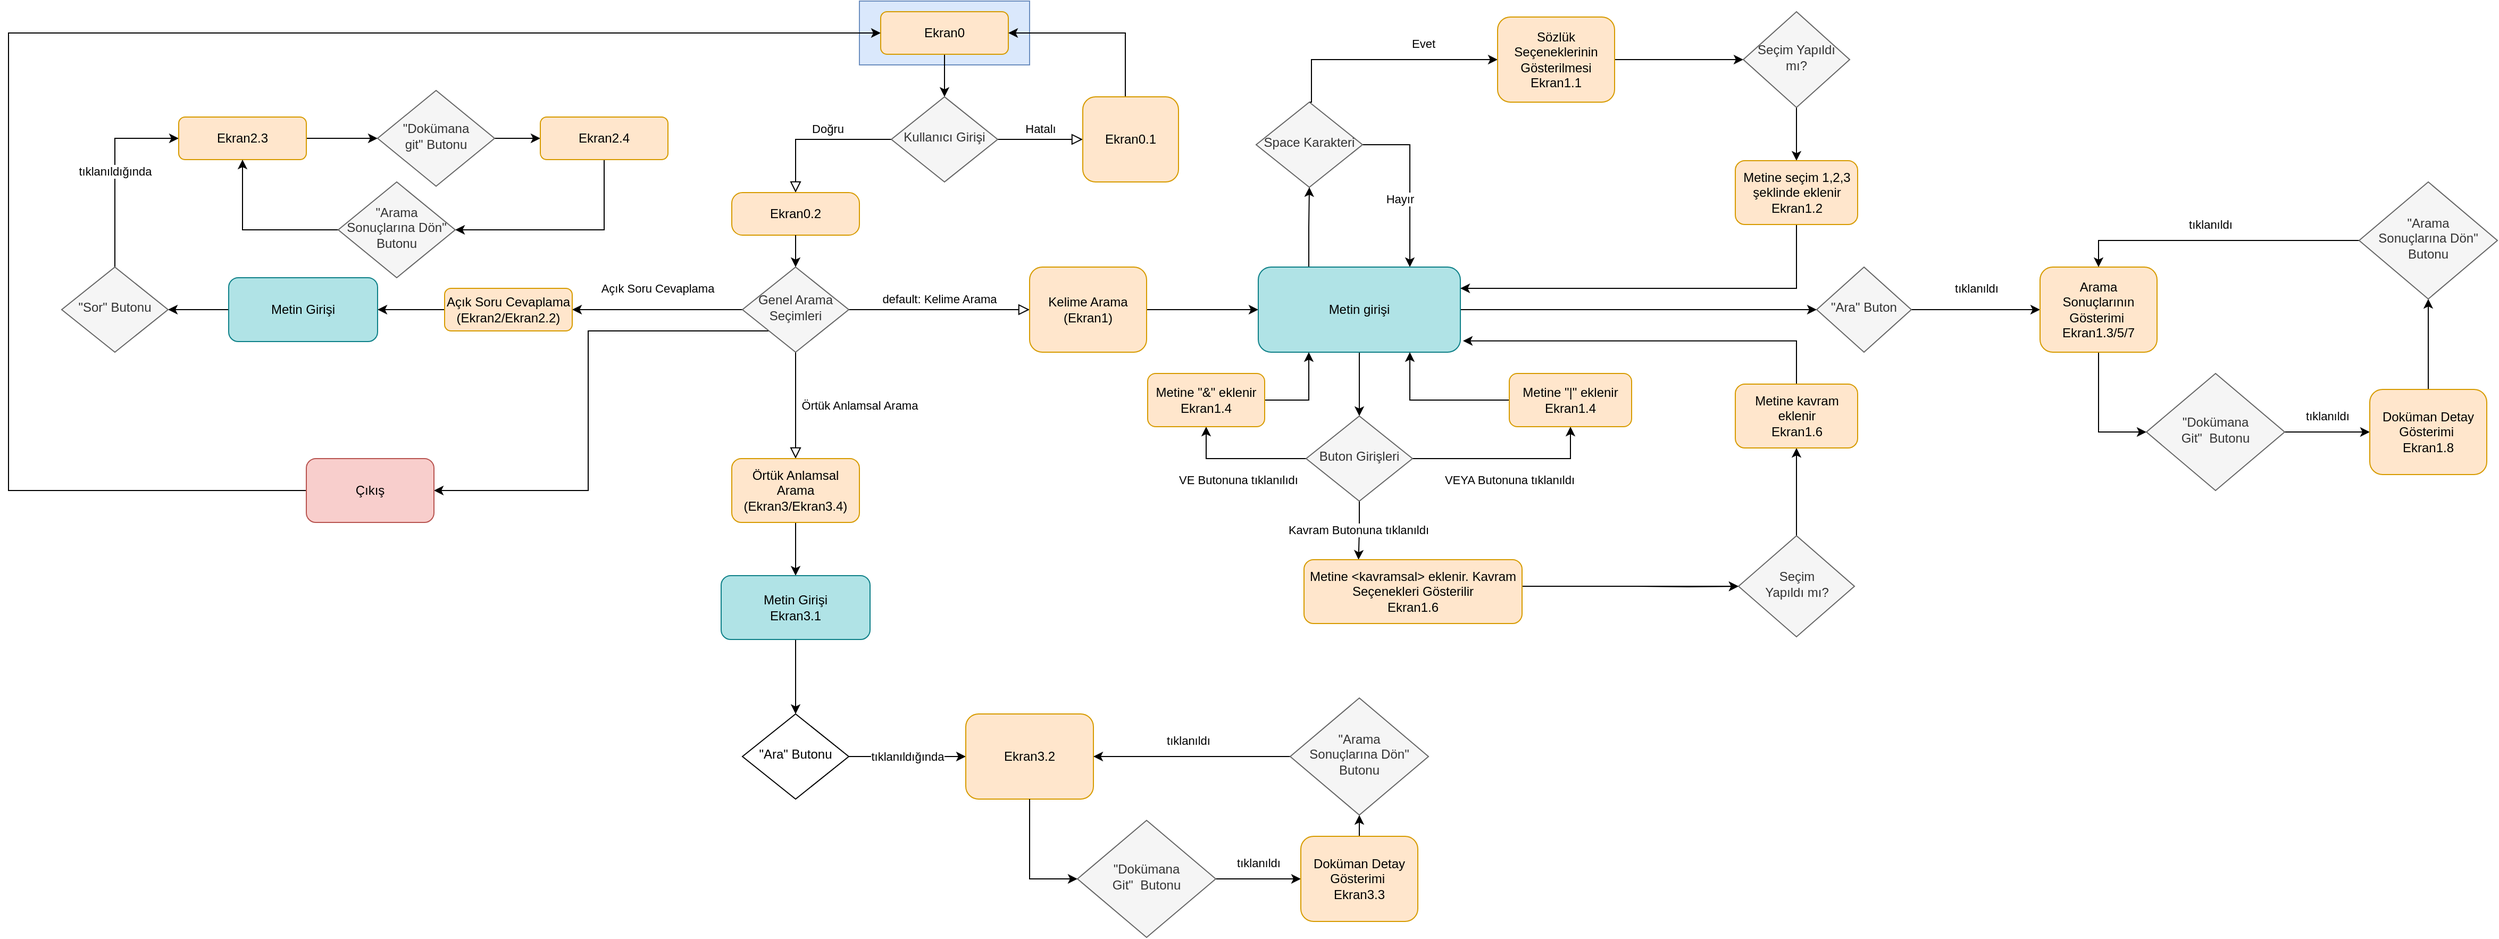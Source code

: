 <mxfile version="13.10.2" type="github">
  <diagram id="C5RBs43oDa-KdzZeNtuy" name="Page-1">
    <mxGraphModel dx="7747" dy="3273" grid="1" gridSize="10" guides="1" tooltips="1" connect="1" arrows="1" fold="1" page="1" pageScale="1" pageWidth="827" pageHeight="1169" math="0" shadow="0">
      <root>
        <mxCell id="WIyWlLk6GJQsqaUBKTNV-0" />
        <mxCell id="WIyWlLk6GJQsqaUBKTNV-1" parent="WIyWlLk6GJQsqaUBKTNV-0" />
        <mxCell id="Lr3nLyAAVqgkOwrDRTjN-86" value="" style="rounded=0;whiteSpace=wrap;html=1;fillColor=#dae8fc;strokeColor=#6c8ebf;" vertex="1" parent="WIyWlLk6GJQsqaUBKTNV-1">
          <mxGeometry x="180" y="30" width="160" height="60" as="geometry" />
        </mxCell>
        <mxCell id="Lr3nLyAAVqgkOwrDRTjN-85" style="edgeStyle=orthogonalEdgeStyle;rounded=0;orthogonalLoop=1;jettySize=auto;html=1;exitX=0.5;exitY=1;exitDx=0;exitDy=0;entryX=0.5;entryY=0;entryDx=0;entryDy=0;" edge="1" parent="WIyWlLk6GJQsqaUBKTNV-1" source="WIyWlLk6GJQsqaUBKTNV-3" target="WIyWlLk6GJQsqaUBKTNV-6">
          <mxGeometry relative="1" as="geometry" />
        </mxCell>
        <mxCell id="WIyWlLk6GJQsqaUBKTNV-3" value="Ekran0" style="rounded=1;whiteSpace=wrap;html=1;fontSize=12;glass=0;strokeWidth=1;shadow=0;fillColor=#ffe6cc;strokeColor=#d79b00;" parent="WIyWlLk6GJQsqaUBKTNV-1" vertex="1">
          <mxGeometry x="200" y="40" width="120" height="40" as="geometry" />
        </mxCell>
        <mxCell id="WIyWlLk6GJQsqaUBKTNV-4" value="Doğru" style="rounded=0;html=1;jettySize=auto;orthogonalLoop=1;fontSize=11;endArrow=block;endFill=0;endSize=8;strokeWidth=1;shadow=0;labelBackgroundColor=none;edgeStyle=orthogonalEdgeStyle;entryX=0.5;entryY=0;entryDx=0;entryDy=0;" parent="WIyWlLk6GJQsqaUBKTNV-1" source="WIyWlLk6GJQsqaUBKTNV-6" target="Lr3nLyAAVqgkOwrDRTjN-0" edge="1">
          <mxGeometry x="-0.143" y="-10" relative="1" as="geometry">
            <mxPoint as="offset" />
          </mxGeometry>
        </mxCell>
        <mxCell id="WIyWlLk6GJQsqaUBKTNV-5" value="Hatalı" style="edgeStyle=orthogonalEdgeStyle;rounded=0;html=1;jettySize=auto;orthogonalLoop=1;fontSize=11;endArrow=block;endFill=0;endSize=8;strokeWidth=1;shadow=0;labelBackgroundColor=none;" parent="WIyWlLk6GJQsqaUBKTNV-1" source="WIyWlLk6GJQsqaUBKTNV-6" target="WIyWlLk6GJQsqaUBKTNV-7" edge="1">
          <mxGeometry y="10" relative="1" as="geometry">
            <mxPoint as="offset" />
            <mxPoint x="370" y="170" as="targetPoint" />
          </mxGeometry>
        </mxCell>
        <mxCell id="WIyWlLk6GJQsqaUBKTNV-6" value="Kullanıcı Girişi" style="rhombus;whiteSpace=wrap;html=1;shadow=0;fontFamily=Helvetica;fontSize=12;align=center;strokeWidth=1;spacing=6;spacingTop=-4;fillColor=#f5f5f5;strokeColor=#666666;fontColor=#333333;" parent="WIyWlLk6GJQsqaUBKTNV-1" vertex="1">
          <mxGeometry x="210" y="120" width="100" height="80" as="geometry" />
        </mxCell>
        <mxCell id="Lr3nLyAAVqgkOwrDRTjN-12" style="edgeStyle=orthogonalEdgeStyle;rounded=0;orthogonalLoop=1;jettySize=auto;html=1;exitX=0.75;exitY=0;exitDx=0;exitDy=0;entryX=1;entryY=0.5;entryDx=0;entryDy=0;" edge="1" parent="WIyWlLk6GJQsqaUBKTNV-1" source="WIyWlLk6GJQsqaUBKTNV-7" target="WIyWlLk6GJQsqaUBKTNV-3">
          <mxGeometry relative="1" as="geometry">
            <mxPoint x="440" y="60" as="targetPoint" />
            <Array as="points">
              <mxPoint x="430" y="120" />
              <mxPoint x="430" y="60" />
            </Array>
          </mxGeometry>
        </mxCell>
        <mxCell id="WIyWlLk6GJQsqaUBKTNV-7" value="Ekran0.1" style="rounded=1;whiteSpace=wrap;html=1;fontSize=12;glass=0;strokeWidth=1;shadow=0;fillColor=#ffe6cc;strokeColor=#d79b00;" parent="WIyWlLk6GJQsqaUBKTNV-1" vertex="1">
          <mxGeometry x="390" y="120" width="90" height="80" as="geometry" />
        </mxCell>
        <mxCell id="WIyWlLk6GJQsqaUBKTNV-8" value="Örtük Anlamsal Arama" style="rounded=0;html=1;jettySize=auto;orthogonalLoop=1;fontSize=11;endArrow=block;endFill=0;endSize=8;strokeWidth=1;shadow=0;labelBackgroundColor=none;edgeStyle=orthogonalEdgeStyle;" parent="WIyWlLk6GJQsqaUBKTNV-1" source="WIyWlLk6GJQsqaUBKTNV-10" target="WIyWlLk6GJQsqaUBKTNV-11" edge="1">
          <mxGeometry y="60" relative="1" as="geometry">
            <mxPoint as="offset" />
            <Array as="points">
              <mxPoint x="120" y="440" />
            </Array>
          </mxGeometry>
        </mxCell>
        <mxCell id="WIyWlLk6GJQsqaUBKTNV-9" value="default: Kelime Arama" style="edgeStyle=orthogonalEdgeStyle;rounded=0;html=1;jettySize=auto;orthogonalLoop=1;fontSize=11;endArrow=block;endFill=0;endSize=8;strokeWidth=1;shadow=0;labelBackgroundColor=none;entryX=0;entryY=0.5;entryDx=0;entryDy=0;" parent="WIyWlLk6GJQsqaUBKTNV-1" source="WIyWlLk6GJQsqaUBKTNV-10" target="WIyWlLk6GJQsqaUBKTNV-12" edge="1">
          <mxGeometry y="10" relative="1" as="geometry">
            <mxPoint as="offset" />
            <mxPoint x="270" y="320" as="targetPoint" />
          </mxGeometry>
        </mxCell>
        <mxCell id="Lr3nLyAAVqgkOwrDRTjN-11" value="Açık Soru Cevaplama" style="edgeStyle=orthogonalEdgeStyle;rounded=0;orthogonalLoop=1;jettySize=auto;html=1;exitX=0;exitY=0.5;exitDx=0;exitDy=0;entryX=1;entryY=0.5;entryDx=0;entryDy=0;" edge="1" parent="WIyWlLk6GJQsqaUBKTNV-1" source="WIyWlLk6GJQsqaUBKTNV-10" target="Lr3nLyAAVqgkOwrDRTjN-10">
          <mxGeometry y="-20" relative="1" as="geometry">
            <mxPoint as="offset" />
          </mxGeometry>
        </mxCell>
        <mxCell id="Lr3nLyAAVqgkOwrDRTjN-54" style="edgeStyle=orthogonalEdgeStyle;rounded=0;orthogonalLoop=1;jettySize=auto;html=1;exitX=0;exitY=1;exitDx=0;exitDy=0;entryX=1;entryY=0.5;entryDx=0;entryDy=0;" edge="1" parent="WIyWlLk6GJQsqaUBKTNV-1" source="WIyWlLk6GJQsqaUBKTNV-10" target="Lr3nLyAAVqgkOwrDRTjN-53">
          <mxGeometry relative="1" as="geometry" />
        </mxCell>
        <mxCell id="WIyWlLk6GJQsqaUBKTNV-10" value="Genel Arama Seçimleri" style="rhombus;whiteSpace=wrap;html=1;shadow=0;fontFamily=Helvetica;fontSize=12;align=center;strokeWidth=1;spacing=6;spacingTop=-4;fillColor=#f5f5f5;strokeColor=#666666;fontColor=#333333;" parent="WIyWlLk6GJQsqaUBKTNV-1" vertex="1">
          <mxGeometry x="70" y="280" width="100" height="80" as="geometry" />
        </mxCell>
        <mxCell id="Lr3nLyAAVqgkOwrDRTjN-84" style="edgeStyle=orthogonalEdgeStyle;rounded=0;orthogonalLoop=1;jettySize=auto;html=1;exitX=0.5;exitY=1;exitDx=0;exitDy=0;entryX=0.5;entryY=0;entryDx=0;entryDy=0;" edge="1" parent="WIyWlLk6GJQsqaUBKTNV-1" source="WIyWlLk6GJQsqaUBKTNV-11" target="Lr3nLyAAVqgkOwrDRTjN-72">
          <mxGeometry relative="1" as="geometry" />
        </mxCell>
        <mxCell id="WIyWlLk6GJQsqaUBKTNV-11" value="Örtük Anlamsal Arama &lt;br&gt;(Ekran3/Ekran3.4)" style="rounded=1;whiteSpace=wrap;html=1;fontSize=12;glass=0;strokeWidth=1;shadow=0;fillColor=#ffe6cc;strokeColor=#d79b00;" parent="WIyWlLk6GJQsqaUBKTNV-1" vertex="1">
          <mxGeometry x="60" y="460" width="120" height="60" as="geometry" />
        </mxCell>
        <mxCell id="Lr3nLyAAVqgkOwrDRTjN-5" style="edgeStyle=orthogonalEdgeStyle;rounded=0;orthogonalLoop=1;jettySize=auto;html=1;exitX=1;exitY=0.5;exitDx=0;exitDy=0;entryX=0;entryY=0.5;entryDx=0;entryDy=0;" edge="1" parent="WIyWlLk6GJQsqaUBKTNV-1" source="WIyWlLk6GJQsqaUBKTNV-12" target="Lr3nLyAAVqgkOwrDRTjN-14">
          <mxGeometry relative="1" as="geometry">
            <mxPoint x="551" y="260" as="sourcePoint" />
          </mxGeometry>
        </mxCell>
        <mxCell id="WIyWlLk6GJQsqaUBKTNV-12" value="Kelime Arama&lt;br&gt;(Ekran1)" style="rounded=1;whiteSpace=wrap;html=1;fontSize=12;glass=0;strokeWidth=1;shadow=0;fillColor=#ffe6cc;strokeColor=#d79b00;" parent="WIyWlLk6GJQsqaUBKTNV-1" vertex="1">
          <mxGeometry x="340" y="280" width="110" height="80" as="geometry" />
        </mxCell>
        <mxCell id="Lr3nLyAAVqgkOwrDRTjN-0" value="Ekran0.2" style="rounded=1;whiteSpace=wrap;html=1;fontSize=12;glass=0;strokeWidth=1;shadow=0;arcSize=25;fillColor=#ffe6cc;strokeColor=#d79b00;" vertex="1" parent="WIyWlLk6GJQsqaUBKTNV-1">
          <mxGeometry x="60" y="210" width="120" height="40" as="geometry" />
        </mxCell>
        <mxCell id="Lr3nLyAAVqgkOwrDRTjN-1" value="" style="endArrow=classic;html=1;exitX=0.5;exitY=1;exitDx=0;exitDy=0;entryX=0.5;entryY=0;entryDx=0;entryDy=0;" edge="1" parent="WIyWlLk6GJQsqaUBKTNV-1" source="Lr3nLyAAVqgkOwrDRTjN-0" target="WIyWlLk6GJQsqaUBKTNV-10">
          <mxGeometry width="50" height="50" relative="1" as="geometry">
            <mxPoint x="390" y="370" as="sourcePoint" />
            <mxPoint x="440" y="320" as="targetPoint" />
          </mxGeometry>
        </mxCell>
        <mxCell id="Lr3nLyAAVqgkOwrDRTjN-8" value="Evet" style="edgeStyle=orthogonalEdgeStyle;rounded=0;orthogonalLoop=1;jettySize=auto;html=1;entryX=0;entryY=0.5;entryDx=0;entryDy=0;exitX=0.5;exitY=0;exitDx=0;exitDy=0;" edge="1" parent="WIyWlLk6GJQsqaUBKTNV-1" source="Lr3nLyAAVqgkOwrDRTjN-4" target="Lr3nLyAAVqgkOwrDRTjN-6">
          <mxGeometry x="0.357" y="15" relative="1" as="geometry">
            <Array as="points">
              <mxPoint x="605" y="85" />
            </Array>
            <mxPoint as="offset" />
          </mxGeometry>
        </mxCell>
        <mxCell id="Lr3nLyAAVqgkOwrDRTjN-16" value="Hayır" style="edgeStyle=orthogonalEdgeStyle;rounded=0;orthogonalLoop=1;jettySize=auto;html=1;exitX=1;exitY=0.5;exitDx=0;exitDy=0;entryX=0.75;entryY=0;entryDx=0;entryDy=0;" edge="1" parent="WIyWlLk6GJQsqaUBKTNV-1" source="Lr3nLyAAVqgkOwrDRTjN-4" target="Lr3nLyAAVqgkOwrDRTjN-14">
          <mxGeometry x="0.196" y="-10" relative="1" as="geometry">
            <mxPoint x="680" y="259" as="targetPoint" />
            <Array as="points">
              <mxPoint x="698" y="165" />
            </Array>
            <mxPoint as="offset" />
          </mxGeometry>
        </mxCell>
        <mxCell id="Lr3nLyAAVqgkOwrDRTjN-4" value="Space Karakteri" style="rhombus;whiteSpace=wrap;html=1;shadow=0;fontFamily=Helvetica;fontSize=12;align=center;strokeWidth=1;spacing=6;spacingTop=-4;fillColor=#f5f5f5;strokeColor=#666666;fontColor=#333333;" vertex="1" parent="WIyWlLk6GJQsqaUBKTNV-1">
          <mxGeometry x="553" y="125" width="100" height="80" as="geometry" />
        </mxCell>
        <mxCell id="Lr3nLyAAVqgkOwrDRTjN-30" style="edgeStyle=orthogonalEdgeStyle;rounded=0;orthogonalLoop=1;jettySize=auto;html=1;exitX=1;exitY=0.5;exitDx=0;exitDy=0;entryX=0;entryY=0.5;entryDx=0;entryDy=0;" edge="1" parent="WIyWlLk6GJQsqaUBKTNV-1" source="Lr3nLyAAVqgkOwrDRTjN-6" target="Lr3nLyAAVqgkOwrDRTjN-7">
          <mxGeometry relative="1" as="geometry">
            <mxPoint x="1011" y="170" as="targetPoint" />
          </mxGeometry>
        </mxCell>
        <mxCell id="Lr3nLyAAVqgkOwrDRTjN-6" value="Sözlük Seçeneklerinin Gösterilmesi&lt;br&gt;Ekran1.1" style="rounded=1;whiteSpace=wrap;html=1;fontSize=12;glass=0;strokeWidth=1;shadow=0;fillColor=#ffe6cc;strokeColor=#d79b00;" vertex="1" parent="WIyWlLk6GJQsqaUBKTNV-1">
          <mxGeometry x="780" y="45" width="110" height="80" as="geometry" />
        </mxCell>
        <mxCell id="Lr3nLyAAVqgkOwrDRTjN-39" style="edgeStyle=orthogonalEdgeStyle;rounded=0;orthogonalLoop=1;jettySize=auto;html=1;entryX=0.5;entryY=0;entryDx=0;entryDy=0;exitX=0.5;exitY=1;exitDx=0;exitDy=0;" edge="1" parent="WIyWlLk6GJQsqaUBKTNV-1" source="Lr3nLyAAVqgkOwrDRTjN-7" target="Lr3nLyAAVqgkOwrDRTjN-38">
          <mxGeometry relative="1" as="geometry">
            <mxPoint x="1061" y="215" as="sourcePoint" />
          </mxGeometry>
        </mxCell>
        <mxCell id="Lr3nLyAAVqgkOwrDRTjN-7" value="Seçim Yapıldı mı?" style="rhombus;whiteSpace=wrap;html=1;shadow=0;fontFamily=Helvetica;fontSize=12;align=center;strokeWidth=1;spacing=6;spacingTop=-4;fillColor=#f5f5f5;strokeColor=#666666;fontColor=#333333;" vertex="1" parent="WIyWlLk6GJQsqaUBKTNV-1">
          <mxGeometry x="1011" y="40" width="100" height="90" as="geometry" />
        </mxCell>
        <mxCell id="Lr3nLyAAVqgkOwrDRTjN-57" style="edgeStyle=orthogonalEdgeStyle;rounded=0;orthogonalLoop=1;jettySize=auto;html=1;exitX=0;exitY=0.5;exitDx=0;exitDy=0;entryX=1;entryY=0.5;entryDx=0;entryDy=0;" edge="1" parent="WIyWlLk6GJQsqaUBKTNV-1" source="Lr3nLyAAVqgkOwrDRTjN-10" target="Lr3nLyAAVqgkOwrDRTjN-56">
          <mxGeometry relative="1" as="geometry" />
        </mxCell>
        <mxCell id="Lr3nLyAAVqgkOwrDRTjN-10" value="Açık Soru Cevaplama&lt;br&gt;(Ekran2/Ekran2.2)" style="rounded=1;whiteSpace=wrap;html=1;fontSize=12;glass=0;strokeWidth=1;shadow=0;fillColor=#ffe6cc;strokeColor=#d79b00;" vertex="1" parent="WIyWlLk6GJQsqaUBKTNV-1">
          <mxGeometry x="-210" y="300" width="120" height="40" as="geometry" />
        </mxCell>
        <mxCell id="Lr3nLyAAVqgkOwrDRTjN-15" style="edgeStyle=orthogonalEdgeStyle;rounded=0;orthogonalLoop=1;jettySize=auto;html=1;exitX=0.25;exitY=0;exitDx=0;exitDy=0;entryX=0.5;entryY=1;entryDx=0;entryDy=0;" edge="1" parent="WIyWlLk6GJQsqaUBKTNV-1" source="Lr3nLyAAVqgkOwrDRTjN-14" target="Lr3nLyAAVqgkOwrDRTjN-4">
          <mxGeometry relative="1" as="geometry" />
        </mxCell>
        <mxCell id="Lr3nLyAAVqgkOwrDRTjN-22" style="edgeStyle=orthogonalEdgeStyle;rounded=0;orthogonalLoop=1;jettySize=auto;html=1;exitX=0.5;exitY=1;exitDx=0;exitDy=0;entryX=0.5;entryY=0;entryDx=0;entryDy=0;" edge="1" parent="WIyWlLk6GJQsqaUBKTNV-1" source="Lr3nLyAAVqgkOwrDRTjN-14" target="Lr3nLyAAVqgkOwrDRTjN-17">
          <mxGeometry relative="1" as="geometry" />
        </mxCell>
        <mxCell id="Lr3nLyAAVqgkOwrDRTjN-41" style="edgeStyle=orthogonalEdgeStyle;rounded=0;orthogonalLoop=1;jettySize=auto;html=1;exitX=1;exitY=0.5;exitDx=0;exitDy=0;entryX=0;entryY=0.5;entryDx=0;entryDy=0;" edge="1" parent="WIyWlLk6GJQsqaUBKTNV-1" source="Lr3nLyAAVqgkOwrDRTjN-14" target="Lr3nLyAAVqgkOwrDRTjN-42">
          <mxGeometry relative="1" as="geometry">
            <mxPoint x="1133.207" y="345.138" as="targetPoint" />
          </mxGeometry>
        </mxCell>
        <mxCell id="Lr3nLyAAVqgkOwrDRTjN-14" value="Metin girişi" style="rounded=1;whiteSpace=wrap;html=1;fontSize=12;glass=0;strokeWidth=1;shadow=0;fillColor=#b0e3e6;strokeColor=#0e8088;" vertex="1" parent="WIyWlLk6GJQsqaUBKTNV-1">
          <mxGeometry x="555" y="280" width="190" height="80" as="geometry" />
        </mxCell>
        <mxCell id="Lr3nLyAAVqgkOwrDRTjN-23" value="VE Butonuna tıklanılıdı" style="edgeStyle=orthogonalEdgeStyle;rounded=0;orthogonalLoop=1;jettySize=auto;html=1;exitX=0;exitY=0.5;exitDx=0;exitDy=0;entryX=0.5;entryY=1;entryDx=0;entryDy=0;" edge="1" parent="WIyWlLk6GJQsqaUBKTNV-1" source="Lr3nLyAAVqgkOwrDRTjN-17" target="Lr3nLyAAVqgkOwrDRTjN-18">
          <mxGeometry x="0.029" y="20" relative="1" as="geometry">
            <mxPoint as="offset" />
          </mxGeometry>
        </mxCell>
        <mxCell id="Lr3nLyAAVqgkOwrDRTjN-24" value="VEYA Butonuna tıklanıldı" style="edgeStyle=orthogonalEdgeStyle;rounded=0;orthogonalLoop=1;jettySize=auto;html=1;exitX=1;exitY=0.5;exitDx=0;exitDy=0;entryX=0.5;entryY=1;entryDx=0;entryDy=0;" edge="1" parent="WIyWlLk6GJQsqaUBKTNV-1" source="Lr3nLyAAVqgkOwrDRTjN-17" target="Lr3nLyAAVqgkOwrDRTjN-20">
          <mxGeometry x="0.016" y="-20" relative="1" as="geometry">
            <mxPoint as="offset" />
          </mxGeometry>
        </mxCell>
        <mxCell id="Lr3nLyAAVqgkOwrDRTjN-27" value="Kavram Butonuna tıklanıldı" style="edgeStyle=orthogonalEdgeStyle;rounded=0;orthogonalLoop=1;jettySize=auto;html=1;entryX=0.25;entryY=0;entryDx=0;entryDy=0;" edge="1" parent="WIyWlLk6GJQsqaUBKTNV-1" source="Lr3nLyAAVqgkOwrDRTjN-17" target="Lr3nLyAAVqgkOwrDRTjN-25">
          <mxGeometry relative="1" as="geometry" />
        </mxCell>
        <mxCell id="Lr3nLyAAVqgkOwrDRTjN-17" value="Buton Girişleri" style="rhombus;whiteSpace=wrap;html=1;shadow=0;fontFamily=Helvetica;fontSize=12;align=center;strokeWidth=1;spacing=6;spacingTop=-4;fillColor=#f5f5f5;strokeColor=#666666;fontColor=#333333;" vertex="1" parent="WIyWlLk6GJQsqaUBKTNV-1">
          <mxGeometry x="600" y="420" width="100" height="80" as="geometry" />
        </mxCell>
        <mxCell id="Lr3nLyAAVqgkOwrDRTjN-19" style="edgeStyle=orthogonalEdgeStyle;rounded=0;orthogonalLoop=1;jettySize=auto;html=1;exitX=1;exitY=0.5;exitDx=0;exitDy=0;entryX=0.25;entryY=1;entryDx=0;entryDy=0;" edge="1" parent="WIyWlLk6GJQsqaUBKTNV-1" source="Lr3nLyAAVqgkOwrDRTjN-18" target="Lr3nLyAAVqgkOwrDRTjN-14">
          <mxGeometry relative="1" as="geometry" />
        </mxCell>
        <mxCell id="Lr3nLyAAVqgkOwrDRTjN-18" value="Metine &quot;&amp;amp;&quot; eklenir&lt;br&gt;Ekran1.4" style="rounded=1;whiteSpace=wrap;html=1;fontSize=12;glass=0;strokeWidth=1;shadow=0;fillColor=#ffe6cc;strokeColor=#d79b00;" vertex="1" parent="WIyWlLk6GJQsqaUBKTNV-1">
          <mxGeometry x="451" y="380" width="110" height="50" as="geometry" />
        </mxCell>
        <mxCell id="Lr3nLyAAVqgkOwrDRTjN-21" style="edgeStyle=orthogonalEdgeStyle;rounded=0;orthogonalLoop=1;jettySize=auto;html=1;exitX=0;exitY=0.5;exitDx=0;exitDy=0;entryX=0.75;entryY=1;entryDx=0;entryDy=0;" edge="1" parent="WIyWlLk6GJQsqaUBKTNV-1" source="Lr3nLyAAVqgkOwrDRTjN-20" target="Lr3nLyAAVqgkOwrDRTjN-14">
          <mxGeometry relative="1" as="geometry" />
        </mxCell>
        <mxCell id="Lr3nLyAAVqgkOwrDRTjN-20" value="Metine &quot;|&quot; eklenir&lt;br&gt;Ekran1.4" style="rounded=1;whiteSpace=wrap;html=1;fontSize=12;glass=0;strokeWidth=1;shadow=0;fillColor=#ffe6cc;strokeColor=#d79b00;" vertex="1" parent="WIyWlLk6GJQsqaUBKTNV-1">
          <mxGeometry x="791" y="380" width="115" height="50" as="geometry" />
        </mxCell>
        <mxCell id="Lr3nLyAAVqgkOwrDRTjN-31" style="edgeStyle=orthogonalEdgeStyle;rounded=0;orthogonalLoop=1;jettySize=auto;html=1;exitX=1;exitY=0.5;exitDx=0;exitDy=0;entryX=0;entryY=0.5;entryDx=0;entryDy=0;" edge="1" parent="WIyWlLk6GJQsqaUBKTNV-1" source="Lr3nLyAAVqgkOwrDRTjN-25" target="Lr3nLyAAVqgkOwrDRTjN-32">
          <mxGeometry relative="1" as="geometry">
            <mxPoint x="801" y="580" as="targetPoint" />
            <Array as="points">
              <mxPoint x="795" y="580" />
            </Array>
          </mxGeometry>
        </mxCell>
        <mxCell id="Lr3nLyAAVqgkOwrDRTjN-25" value="Metine &amp;lt;kavramsal&amp;gt; eklenir. Kavram Seçenekleri Gösterilir&lt;br&gt;Ekran1.6" style="rounded=1;whiteSpace=wrap;html=1;fontSize=12;glass=0;strokeWidth=1;shadow=0;fillColor=#ffe6cc;strokeColor=#d79b00;" vertex="1" parent="WIyWlLk6GJQsqaUBKTNV-1">
          <mxGeometry x="598" y="555" width="205" height="60" as="geometry" />
        </mxCell>
        <mxCell id="Lr3nLyAAVqgkOwrDRTjN-33" style="edgeStyle=orthogonalEdgeStyle;rounded=0;orthogonalLoop=1;jettySize=auto;html=1;exitX=1;exitY=0.5;exitDx=0;exitDy=0;entryX=0;entryY=0.5;entryDx=0;entryDy=0;" edge="1" parent="WIyWlLk6GJQsqaUBKTNV-1" target="Lr3nLyAAVqgkOwrDRTjN-32">
          <mxGeometry relative="1" as="geometry">
            <mxPoint x="911" y="580" as="sourcePoint" />
          </mxGeometry>
        </mxCell>
        <mxCell id="Lr3nLyAAVqgkOwrDRTjN-36" style="edgeStyle=orthogonalEdgeStyle;rounded=0;orthogonalLoop=1;jettySize=auto;html=1;exitX=0.5;exitY=0;exitDx=0;exitDy=0;entryX=0.5;entryY=1;entryDx=0;entryDy=0;" edge="1" parent="WIyWlLk6GJQsqaUBKTNV-1" source="Lr3nLyAAVqgkOwrDRTjN-32" target="Lr3nLyAAVqgkOwrDRTjN-35">
          <mxGeometry relative="1" as="geometry" />
        </mxCell>
        <mxCell id="Lr3nLyAAVqgkOwrDRTjN-32" value="Seçim &lt;br&gt;Yapıldı mı?" style="rhombus;whiteSpace=wrap;html=1;shadow=0;fontFamily=Helvetica;fontSize=12;align=center;strokeWidth=1;spacing=6;spacingTop=-4;fillColor=#f5f5f5;strokeColor=#666666;fontColor=#333333;" vertex="1" parent="WIyWlLk6GJQsqaUBKTNV-1">
          <mxGeometry x="1006.5" y="532.5" width="109" height="95" as="geometry" />
        </mxCell>
        <mxCell id="Lr3nLyAAVqgkOwrDRTjN-37" style="edgeStyle=orthogonalEdgeStyle;rounded=0;orthogonalLoop=1;jettySize=auto;html=1;exitX=0.5;exitY=0;exitDx=0;exitDy=0;entryX=1.013;entryY=0.867;entryDx=0;entryDy=0;entryPerimeter=0;" edge="1" parent="WIyWlLk6GJQsqaUBKTNV-1" source="Lr3nLyAAVqgkOwrDRTjN-35" target="Lr3nLyAAVqgkOwrDRTjN-14">
          <mxGeometry relative="1" as="geometry">
            <Array as="points">
              <mxPoint x="1061" y="349" />
            </Array>
          </mxGeometry>
        </mxCell>
        <mxCell id="Lr3nLyAAVqgkOwrDRTjN-35" value="Metine kavram eklenir&lt;br&gt;Ekran1.6" style="rounded=1;whiteSpace=wrap;html=1;fontSize=12;glass=0;strokeWidth=1;shadow=0;fillColor=#ffe6cc;strokeColor=#d79b00;" vertex="1" parent="WIyWlLk6GJQsqaUBKTNV-1">
          <mxGeometry x="1003.5" y="390" width="115" height="60" as="geometry" />
        </mxCell>
        <mxCell id="Lr3nLyAAVqgkOwrDRTjN-40" style="edgeStyle=orthogonalEdgeStyle;rounded=0;orthogonalLoop=1;jettySize=auto;html=1;exitX=0.5;exitY=1;exitDx=0;exitDy=0;entryX=1;entryY=0.25;entryDx=0;entryDy=0;" edge="1" parent="WIyWlLk6GJQsqaUBKTNV-1" source="Lr3nLyAAVqgkOwrDRTjN-38" target="Lr3nLyAAVqgkOwrDRTjN-14">
          <mxGeometry relative="1" as="geometry">
            <mxPoint x="680" y="320" as="targetPoint" />
            <Array as="points">
              <mxPoint x="1061" y="300" />
            </Array>
          </mxGeometry>
        </mxCell>
        <mxCell id="Lr3nLyAAVqgkOwrDRTjN-38" value="Metine seçim 1,2,3 şeklinde eklenir&lt;br&gt;Ekran1.2" style="rounded=1;whiteSpace=wrap;html=1;fontSize=12;glass=0;strokeWidth=1;shadow=0;fillColor=#ffe6cc;strokeColor=#d79b00;" vertex="1" parent="WIyWlLk6GJQsqaUBKTNV-1">
          <mxGeometry x="1003.5" y="180" width="115" height="60" as="geometry" />
        </mxCell>
        <mxCell id="Lr3nLyAAVqgkOwrDRTjN-51" value="tıklanıldı" style="edgeStyle=orthogonalEdgeStyle;rounded=0;orthogonalLoop=1;jettySize=auto;html=1;exitX=1;exitY=0.5;exitDx=0;exitDy=0;entryX=0;entryY=0.5;entryDx=0;entryDy=0;" edge="1" parent="WIyWlLk6GJQsqaUBKTNV-1" source="Lr3nLyAAVqgkOwrDRTjN-42" target="Lr3nLyAAVqgkOwrDRTjN-43">
          <mxGeometry x="0.008" y="20" relative="1" as="geometry">
            <mxPoint as="offset" />
          </mxGeometry>
        </mxCell>
        <mxCell id="Lr3nLyAAVqgkOwrDRTjN-42" value="&quot;Ara&quot; Buton" style="rhombus;whiteSpace=wrap;html=1;shadow=0;fontFamily=Helvetica;fontSize=12;align=center;strokeWidth=1;spacing=6;spacingTop=-4;fillColor=#f5f5f5;strokeColor=#666666;fontColor=#333333;" vertex="1" parent="WIyWlLk6GJQsqaUBKTNV-1">
          <mxGeometry x="1080" y="280" width="89" height="80" as="geometry" />
        </mxCell>
        <mxCell id="Lr3nLyAAVqgkOwrDRTjN-49" style="edgeStyle=orthogonalEdgeStyle;rounded=0;orthogonalLoop=1;jettySize=auto;html=1;exitX=0.5;exitY=1;exitDx=0;exitDy=0;entryX=0;entryY=0.5;entryDx=0;entryDy=0;" edge="1" parent="WIyWlLk6GJQsqaUBKTNV-1" source="Lr3nLyAAVqgkOwrDRTjN-43" target="Lr3nLyAAVqgkOwrDRTjN-44">
          <mxGeometry relative="1" as="geometry">
            <Array as="points">
              <mxPoint x="1345" y="435" />
            </Array>
          </mxGeometry>
        </mxCell>
        <mxCell id="Lr3nLyAAVqgkOwrDRTjN-43" value="Arama &lt;br&gt;Sonuçlarının Gösterimi&amp;nbsp;&lt;br&gt;Ekran1.3/5/7" style="rounded=1;whiteSpace=wrap;html=1;fontSize=12;glass=0;strokeWidth=1;shadow=0;fillColor=#ffe6cc;strokeColor=#d79b00;" vertex="1" parent="WIyWlLk6GJQsqaUBKTNV-1">
          <mxGeometry x="1290" y="280" width="110" height="80" as="geometry" />
        </mxCell>
        <mxCell id="Lr3nLyAAVqgkOwrDRTjN-50" value="tıklanıldı" style="edgeStyle=orthogonalEdgeStyle;rounded=0;orthogonalLoop=1;jettySize=auto;html=1;exitX=1;exitY=0.5;exitDx=0;exitDy=0;entryX=0;entryY=0.5;entryDx=0;entryDy=0;" edge="1" parent="WIyWlLk6GJQsqaUBKTNV-1" source="Lr3nLyAAVqgkOwrDRTjN-44" target="Lr3nLyAAVqgkOwrDRTjN-45">
          <mxGeometry y="15" relative="1" as="geometry">
            <mxPoint as="offset" />
          </mxGeometry>
        </mxCell>
        <mxCell id="Lr3nLyAAVqgkOwrDRTjN-44" value="&quot;Dokümana &lt;br&gt;Git&quot;&amp;nbsp; Butonu" style="rhombus;whiteSpace=wrap;html=1;shadow=0;fontFamily=Helvetica;fontSize=12;align=center;strokeWidth=1;spacing=6;spacingTop=-4;fillColor=#f5f5f5;strokeColor=#666666;fontColor=#333333;" vertex="1" parent="WIyWlLk6GJQsqaUBKTNV-1">
          <mxGeometry x="1390" y="380" width="130" height="110" as="geometry" />
        </mxCell>
        <mxCell id="Lr3nLyAAVqgkOwrDRTjN-47" style="edgeStyle=orthogonalEdgeStyle;rounded=0;orthogonalLoop=1;jettySize=auto;html=1;exitX=0.5;exitY=0;exitDx=0;exitDy=0;entryX=0.5;entryY=1;entryDx=0;entryDy=0;" edge="1" parent="WIyWlLk6GJQsqaUBKTNV-1" source="Lr3nLyAAVqgkOwrDRTjN-45" target="Lr3nLyAAVqgkOwrDRTjN-46">
          <mxGeometry relative="1" as="geometry">
            <mxPoint x="1700" y="322" as="targetPoint" />
          </mxGeometry>
        </mxCell>
        <mxCell id="Lr3nLyAAVqgkOwrDRTjN-45" value="Doküman Detay Gösterimi&amp;nbsp;&lt;br&gt;Ekran1.8" style="rounded=1;whiteSpace=wrap;html=1;fontSize=12;glass=0;strokeWidth=1;shadow=0;fillColor=#ffe6cc;strokeColor=#d79b00;" vertex="1" parent="WIyWlLk6GJQsqaUBKTNV-1">
          <mxGeometry x="1600" y="395" width="110" height="80" as="geometry" />
        </mxCell>
        <mxCell id="Lr3nLyAAVqgkOwrDRTjN-48" value="tıklanıldı" style="edgeStyle=orthogonalEdgeStyle;rounded=0;orthogonalLoop=1;jettySize=auto;html=1;entryX=0.5;entryY=0;entryDx=0;entryDy=0;" edge="1" parent="WIyWlLk6GJQsqaUBKTNV-1" source="Lr3nLyAAVqgkOwrDRTjN-46" target="Lr3nLyAAVqgkOwrDRTjN-43">
          <mxGeometry x="0.037" y="-15" relative="1" as="geometry">
            <mxPoint x="1701.0" y="195" as="sourcePoint" />
            <mxPoint as="offset" />
          </mxGeometry>
        </mxCell>
        <mxCell id="Lr3nLyAAVqgkOwrDRTjN-46" value="&quot;Arama &lt;br&gt;Sonuçlarına Dön&quot; Butonu" style="rhombus;whiteSpace=wrap;html=1;shadow=0;fontFamily=Helvetica;fontSize=12;align=center;strokeWidth=1;spacing=6;spacingTop=-4;fillColor=#f5f5f5;strokeColor=#666666;fontColor=#333333;" vertex="1" parent="WIyWlLk6GJQsqaUBKTNV-1">
          <mxGeometry x="1590" y="200" width="130" height="110" as="geometry" />
        </mxCell>
        <mxCell id="Lr3nLyAAVqgkOwrDRTjN-55" style="edgeStyle=orthogonalEdgeStyle;rounded=0;orthogonalLoop=1;jettySize=auto;html=1;exitX=0;exitY=0.5;exitDx=0;exitDy=0;entryX=0;entryY=0.5;entryDx=0;entryDy=0;" edge="1" parent="WIyWlLk6GJQsqaUBKTNV-1" source="Lr3nLyAAVqgkOwrDRTjN-53" target="WIyWlLk6GJQsqaUBKTNV-3">
          <mxGeometry relative="1" as="geometry">
            <Array as="points">
              <mxPoint x="-620" y="490" />
              <mxPoint x="-620" y="60" />
            </Array>
          </mxGeometry>
        </mxCell>
        <mxCell id="Lr3nLyAAVqgkOwrDRTjN-53" value="Çıkış" style="rounded=1;whiteSpace=wrap;html=1;fontSize=12;glass=0;strokeWidth=1;shadow=0;fillColor=#f8cecc;strokeColor=#b85450;" vertex="1" parent="WIyWlLk6GJQsqaUBKTNV-1">
          <mxGeometry x="-340" y="460" width="120" height="60" as="geometry" />
        </mxCell>
        <mxCell id="Lr3nLyAAVqgkOwrDRTjN-71" style="edgeStyle=orthogonalEdgeStyle;rounded=0;orthogonalLoop=1;jettySize=auto;html=1;exitX=0;exitY=0.5;exitDx=0;exitDy=0;entryX=1;entryY=0.5;entryDx=0;entryDy=0;" edge="1" parent="WIyWlLk6GJQsqaUBKTNV-1" source="Lr3nLyAAVqgkOwrDRTjN-56" target="Lr3nLyAAVqgkOwrDRTjN-58">
          <mxGeometry relative="1" as="geometry" />
        </mxCell>
        <mxCell id="Lr3nLyAAVqgkOwrDRTjN-56" value="Metin Girişi" style="rounded=1;whiteSpace=wrap;html=1;fontSize=12;glass=0;strokeWidth=1;shadow=0;fillColor=#b0e3e6;strokeColor=#0e8088;" vertex="1" parent="WIyWlLk6GJQsqaUBKTNV-1">
          <mxGeometry x="-413" y="290" width="140" height="60" as="geometry" />
        </mxCell>
        <mxCell id="Lr3nLyAAVqgkOwrDRTjN-59" value="tıklanıldığında" style="edgeStyle=orthogonalEdgeStyle;rounded=0;orthogonalLoop=1;jettySize=auto;html=1;exitX=0.5;exitY=0;exitDx=0;exitDy=0;entryX=0;entryY=0.5;entryDx=0;entryDy=0;" edge="1" parent="WIyWlLk6GJQsqaUBKTNV-1" source="Lr3nLyAAVqgkOwrDRTjN-58" target="Lr3nLyAAVqgkOwrDRTjN-60">
          <mxGeometry relative="1" as="geometry">
            <mxPoint x="-520" y="170" as="targetPoint" />
          </mxGeometry>
        </mxCell>
        <mxCell id="Lr3nLyAAVqgkOwrDRTjN-58" value="&quot;Sor&quot; Butonu" style="rhombus;whiteSpace=wrap;html=1;shadow=0;fontFamily=Helvetica;fontSize=12;align=center;strokeWidth=1;spacing=6;spacingTop=-4;fillColor=#f5f5f5;strokeColor=#666666;fontColor=#333333;" vertex="1" parent="WIyWlLk6GJQsqaUBKTNV-1">
          <mxGeometry x="-570" y="280" width="100" height="80" as="geometry" />
        </mxCell>
        <mxCell id="Lr3nLyAAVqgkOwrDRTjN-67" style="edgeStyle=orthogonalEdgeStyle;rounded=0;orthogonalLoop=1;jettySize=auto;html=1;exitX=1;exitY=0.5;exitDx=0;exitDy=0;entryX=0;entryY=0.5;entryDx=0;entryDy=0;" edge="1" parent="WIyWlLk6GJQsqaUBKTNV-1" source="Lr3nLyAAVqgkOwrDRTjN-60" target="Lr3nLyAAVqgkOwrDRTjN-62">
          <mxGeometry relative="1" as="geometry" />
        </mxCell>
        <mxCell id="Lr3nLyAAVqgkOwrDRTjN-60" value="Ekran2.3" style="rounded=1;whiteSpace=wrap;html=1;fontSize=12;glass=0;strokeWidth=1;shadow=0;fillColor=#ffe6cc;strokeColor=#d79b00;" vertex="1" parent="WIyWlLk6GJQsqaUBKTNV-1">
          <mxGeometry x="-460" y="139" width="120" height="40" as="geometry" />
        </mxCell>
        <mxCell id="Lr3nLyAAVqgkOwrDRTjN-66" style="edgeStyle=orthogonalEdgeStyle;rounded=0;orthogonalLoop=1;jettySize=auto;html=1;exitX=1;exitY=0.5;exitDx=0;exitDy=0;entryX=0;entryY=0.5;entryDx=0;entryDy=0;" edge="1" parent="WIyWlLk6GJQsqaUBKTNV-1" source="Lr3nLyAAVqgkOwrDRTjN-62" target="Lr3nLyAAVqgkOwrDRTjN-65">
          <mxGeometry relative="1" as="geometry" />
        </mxCell>
        <mxCell id="Lr3nLyAAVqgkOwrDRTjN-62" value="&quot;Dokümana &lt;br&gt;git&quot; Butonu" style="rhombus;whiteSpace=wrap;html=1;shadow=0;fontFamily=Helvetica;fontSize=12;align=center;strokeWidth=1;spacing=6;spacingTop=-4;fillColor=#f5f5f5;strokeColor=#666666;fontColor=#333333;" vertex="1" parent="WIyWlLk6GJQsqaUBKTNV-1">
          <mxGeometry x="-273" y="114" width="110" height="90" as="geometry" />
        </mxCell>
        <mxCell id="Lr3nLyAAVqgkOwrDRTjN-69" style="edgeStyle=orthogonalEdgeStyle;rounded=0;orthogonalLoop=1;jettySize=auto;html=1;exitX=0.5;exitY=1;exitDx=0;exitDy=0;entryX=1;entryY=0.5;entryDx=0;entryDy=0;" edge="1" parent="WIyWlLk6GJQsqaUBKTNV-1" source="Lr3nLyAAVqgkOwrDRTjN-65" target="Lr3nLyAAVqgkOwrDRTjN-68">
          <mxGeometry relative="1" as="geometry" />
        </mxCell>
        <mxCell id="Lr3nLyAAVqgkOwrDRTjN-65" value="Ekran2.4" style="rounded=1;whiteSpace=wrap;html=1;fontSize=12;glass=0;strokeWidth=1;shadow=0;fillColor=#ffe6cc;strokeColor=#d79b00;" vertex="1" parent="WIyWlLk6GJQsqaUBKTNV-1">
          <mxGeometry x="-120" y="139" width="120" height="40" as="geometry" />
        </mxCell>
        <mxCell id="Lr3nLyAAVqgkOwrDRTjN-70" style="edgeStyle=orthogonalEdgeStyle;rounded=0;orthogonalLoop=1;jettySize=auto;html=1;exitX=0;exitY=0.5;exitDx=0;exitDy=0;" edge="1" parent="WIyWlLk6GJQsqaUBKTNV-1" source="Lr3nLyAAVqgkOwrDRTjN-68" target="Lr3nLyAAVqgkOwrDRTjN-60">
          <mxGeometry relative="1" as="geometry" />
        </mxCell>
        <mxCell id="Lr3nLyAAVqgkOwrDRTjN-68" value="&quot;Arama Sonuçlarına Dön&quot; Butonu" style="rhombus;whiteSpace=wrap;html=1;shadow=0;fontFamily=Helvetica;fontSize=12;align=center;strokeWidth=1;spacing=6;spacingTop=-4;fillColor=#f5f5f5;strokeColor=#666666;fontColor=#333333;" vertex="1" parent="WIyWlLk6GJQsqaUBKTNV-1">
          <mxGeometry x="-310" y="200" width="110" height="90" as="geometry" />
        </mxCell>
        <mxCell id="Lr3nLyAAVqgkOwrDRTjN-83" style="edgeStyle=orthogonalEdgeStyle;rounded=0;orthogonalLoop=1;jettySize=auto;html=1;exitX=0.5;exitY=1;exitDx=0;exitDy=0;entryX=0.5;entryY=0;entryDx=0;entryDy=0;" edge="1" parent="WIyWlLk6GJQsqaUBKTNV-1" source="Lr3nLyAAVqgkOwrDRTjN-72" target="Lr3nLyAAVqgkOwrDRTjN-73">
          <mxGeometry relative="1" as="geometry" />
        </mxCell>
        <mxCell id="Lr3nLyAAVqgkOwrDRTjN-72" value="Metin Girişi&lt;br&gt;Ekran3.1" style="rounded=1;whiteSpace=wrap;html=1;fontSize=12;glass=0;strokeWidth=1;shadow=0;fillColor=#b0e3e6;strokeColor=#0e8088;" vertex="1" parent="WIyWlLk6GJQsqaUBKTNV-1">
          <mxGeometry x="50" y="570" width="140" height="60" as="geometry" />
        </mxCell>
        <mxCell id="Lr3nLyAAVqgkOwrDRTjN-82" value="tıklanıldığında" style="edgeStyle=orthogonalEdgeStyle;rounded=0;orthogonalLoop=1;jettySize=auto;html=1;exitX=1;exitY=0.5;exitDx=0;exitDy=0;entryX=0;entryY=0.5;entryDx=0;entryDy=0;" edge="1" parent="WIyWlLk6GJQsqaUBKTNV-1" source="Lr3nLyAAVqgkOwrDRTjN-73" target="Lr3nLyAAVqgkOwrDRTjN-74">
          <mxGeometry relative="1" as="geometry" />
        </mxCell>
        <mxCell id="Lr3nLyAAVqgkOwrDRTjN-73" value="&quot;Ara&quot; Butonu" style="rhombus;whiteSpace=wrap;html=1;shadow=0;fontFamily=Helvetica;fontSize=12;align=center;strokeWidth=1;spacing=6;spacingTop=-4;" vertex="1" parent="WIyWlLk6GJQsqaUBKTNV-1">
          <mxGeometry x="70" y="700" width="100" height="80" as="geometry" />
        </mxCell>
        <mxCell id="Lr3nLyAAVqgkOwrDRTjN-74" value="Ekran3.2" style="rounded=1;whiteSpace=wrap;html=1;fontSize=12;glass=0;strokeWidth=1;shadow=0;fillColor=#ffe6cc;strokeColor=#d79b00;" vertex="1" parent="WIyWlLk6GJQsqaUBKTNV-1">
          <mxGeometry x="280" y="700" width="120" height="80" as="geometry" />
        </mxCell>
        <mxCell id="Lr3nLyAAVqgkOwrDRTjN-90" style="edgeStyle=orthogonalEdgeStyle;rounded=0;orthogonalLoop=1;jettySize=auto;html=1;exitX=0.5;exitY=1;exitDx=0;exitDy=0;entryX=0;entryY=0.5;entryDx=0;entryDy=0;" edge="1" parent="WIyWlLk6GJQsqaUBKTNV-1" target="Lr3nLyAAVqgkOwrDRTjN-92">
          <mxGeometry relative="1" as="geometry">
            <mxPoint x="340.0" y="780" as="sourcePoint" />
            <Array as="points">
              <mxPoint x="340" y="855" />
            </Array>
          </mxGeometry>
        </mxCell>
        <mxCell id="Lr3nLyAAVqgkOwrDRTjN-91" value="tıklanıldı" style="edgeStyle=orthogonalEdgeStyle;rounded=0;orthogonalLoop=1;jettySize=auto;html=1;exitX=1;exitY=0.5;exitDx=0;exitDy=0;entryX=0;entryY=0.5;entryDx=0;entryDy=0;" edge="1" parent="WIyWlLk6GJQsqaUBKTNV-1" source="Lr3nLyAAVqgkOwrDRTjN-92" target="Lr3nLyAAVqgkOwrDRTjN-94">
          <mxGeometry y="15" relative="1" as="geometry">
            <mxPoint as="offset" />
          </mxGeometry>
        </mxCell>
        <mxCell id="Lr3nLyAAVqgkOwrDRTjN-92" value="&quot;Dokümana &lt;br&gt;Git&quot;&amp;nbsp; Butonu" style="rhombus;whiteSpace=wrap;html=1;shadow=0;fontFamily=Helvetica;fontSize=12;align=center;strokeWidth=1;spacing=6;spacingTop=-4;fillColor=#f5f5f5;strokeColor=#666666;fontColor=#333333;" vertex="1" parent="WIyWlLk6GJQsqaUBKTNV-1">
          <mxGeometry x="385" y="800" width="130" height="110" as="geometry" />
        </mxCell>
        <mxCell id="Lr3nLyAAVqgkOwrDRTjN-93" style="edgeStyle=orthogonalEdgeStyle;rounded=0;orthogonalLoop=1;jettySize=auto;html=1;exitX=0.5;exitY=0;exitDx=0;exitDy=0;entryX=0.5;entryY=1;entryDx=0;entryDy=0;" edge="1" parent="WIyWlLk6GJQsqaUBKTNV-1" source="Lr3nLyAAVqgkOwrDRTjN-94" target="Lr3nLyAAVqgkOwrDRTjN-96">
          <mxGeometry relative="1" as="geometry">
            <mxPoint x="695" y="742" as="targetPoint" />
          </mxGeometry>
        </mxCell>
        <mxCell id="Lr3nLyAAVqgkOwrDRTjN-94" value="Doküman Detay Gösterimi&amp;nbsp;&lt;br&gt;Ekran3.3" style="rounded=1;whiteSpace=wrap;html=1;fontSize=12;glass=0;strokeWidth=1;shadow=0;fillColor=#ffe6cc;strokeColor=#d79b00;" vertex="1" parent="WIyWlLk6GJQsqaUBKTNV-1">
          <mxGeometry x="595" y="815" width="110" height="80" as="geometry" />
        </mxCell>
        <mxCell id="Lr3nLyAAVqgkOwrDRTjN-95" value="tıklanıldı" style="edgeStyle=orthogonalEdgeStyle;rounded=0;orthogonalLoop=1;jettySize=auto;html=1;entryX=1;entryY=0.5;entryDx=0;entryDy=0;" edge="1" parent="WIyWlLk6GJQsqaUBKTNV-1" source="Lr3nLyAAVqgkOwrDRTjN-96" target="Lr3nLyAAVqgkOwrDRTjN-74">
          <mxGeometry x="0.037" y="-15" relative="1" as="geometry">
            <mxPoint x="696.0" y="615" as="sourcePoint" />
            <mxPoint x="340.0" y="700" as="targetPoint" />
            <mxPoint as="offset" />
          </mxGeometry>
        </mxCell>
        <mxCell id="Lr3nLyAAVqgkOwrDRTjN-96" value="&quot;Arama &lt;br&gt;Sonuçlarına Dön&quot; Butonu" style="rhombus;whiteSpace=wrap;html=1;shadow=0;fontFamily=Helvetica;fontSize=12;align=center;strokeWidth=1;spacing=6;spacingTop=-4;fillColor=#f5f5f5;strokeColor=#666666;fontColor=#333333;" vertex="1" parent="WIyWlLk6GJQsqaUBKTNV-1">
          <mxGeometry x="585" y="685" width="130" height="110" as="geometry" />
        </mxCell>
      </root>
    </mxGraphModel>
  </diagram>
</mxfile>
